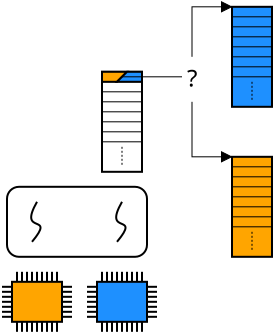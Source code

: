 <?xml version="1.0" encoding="UTF-8"?>
<dia:diagram xmlns:dia="http://www.lysator.liu.se/~alla/dia/">
  <dia:layer name="Background" visible="true">
    <dia:object type="Standard - Box" version="0" id="O0">
      <dia:attribute name="obj_pos">
        <dia:point val="7.5,10.25"/>
      </dia:attribute>
      <dia:attribute name="obj_bb">
        <dia:rectangle val="7.45,10.2;9.55,15.3"/>
      </dia:attribute>
      <dia:attribute name="elem_corner">
        <dia:point val="7.5,10.25"/>
      </dia:attribute>
      <dia:attribute name="elem_width">
        <dia:real val="2"/>
      </dia:attribute>
      <dia:attribute name="elem_height">
        <dia:real val="5"/>
      </dia:attribute>
      <dia:attribute name="show_background">
        <dia:boolean val="true"/>
      </dia:attribute>
    </dia:object>
    <dia:object type="Standard - Line" version="0" id="O1">
      <dia:attribute name="obj_pos">
        <dia:point val="7.5,10.75"/>
      </dia:attribute>
      <dia:attribute name="obj_bb">
        <dia:rectangle val="7.475,10.725;9.525,10.775"/>
      </dia:attribute>
      <dia:attribute name="conn_endpoints">
        <dia:point val="7.5,10.75"/>
        <dia:point val="9.5,10.75"/>
      </dia:attribute>
      <dia:attribute name="numcp">
        <dia:int val="1"/>
      </dia:attribute>
      <dia:attribute name="line_width">
        <dia:real val="0.05"/>
      </dia:attribute>
    </dia:object>
    <dia:object type="Standard - Line" version="0" id="O2">
      <dia:attribute name="obj_pos">
        <dia:point val="7.5,11.25"/>
      </dia:attribute>
      <dia:attribute name="obj_bb">
        <dia:rectangle val="7.475,11.225;9.525,11.275"/>
      </dia:attribute>
      <dia:attribute name="conn_endpoints">
        <dia:point val="7.5,11.25"/>
        <dia:point val="9.5,11.25"/>
      </dia:attribute>
      <dia:attribute name="numcp">
        <dia:int val="1"/>
      </dia:attribute>
      <dia:attribute name="line_width">
        <dia:real val="0.05"/>
      </dia:attribute>
    </dia:object>
    <dia:object type="Standard - Line" version="0" id="O3">
      <dia:attribute name="obj_pos">
        <dia:point val="7.5,11.75"/>
      </dia:attribute>
      <dia:attribute name="obj_bb">
        <dia:rectangle val="7.475,11.725;9.525,11.775"/>
      </dia:attribute>
      <dia:attribute name="conn_endpoints">
        <dia:point val="7.5,11.75"/>
        <dia:point val="9.5,11.75"/>
      </dia:attribute>
      <dia:attribute name="numcp">
        <dia:int val="1"/>
      </dia:attribute>
      <dia:attribute name="line_width">
        <dia:real val="0.05"/>
      </dia:attribute>
    </dia:object>
    <dia:object type="Standard - Line" version="0" id="O4">
      <dia:attribute name="obj_pos">
        <dia:point val="7.5,12.25"/>
      </dia:attribute>
      <dia:attribute name="obj_bb">
        <dia:rectangle val="7.475,12.225;9.525,12.275"/>
      </dia:attribute>
      <dia:attribute name="conn_endpoints">
        <dia:point val="7.5,12.25"/>
        <dia:point val="9.5,12.25"/>
      </dia:attribute>
      <dia:attribute name="numcp">
        <dia:int val="1"/>
      </dia:attribute>
      <dia:attribute name="line_width">
        <dia:real val="0.05"/>
      </dia:attribute>
    </dia:object>
    <dia:object type="Standard - Line" version="0" id="O5">
      <dia:attribute name="obj_pos">
        <dia:point val="7.5,12.75"/>
      </dia:attribute>
      <dia:attribute name="obj_bb">
        <dia:rectangle val="7.475,12.725;9.525,12.775"/>
      </dia:attribute>
      <dia:attribute name="conn_endpoints">
        <dia:point val="7.5,12.75"/>
        <dia:point val="9.5,12.75"/>
      </dia:attribute>
      <dia:attribute name="numcp">
        <dia:int val="1"/>
      </dia:attribute>
      <dia:attribute name="line_width">
        <dia:real val="0.05"/>
      </dia:attribute>
      <dia:connections>
        <dia:connection handle="0" to="O0" connection="3"/>
        <dia:connection handle="1" to="O0" connection="4"/>
      </dia:connections>
    </dia:object>
    <dia:object type="Standard - Line" version="0" id="O6">
      <dia:attribute name="obj_pos">
        <dia:point val="7.5,13.25"/>
      </dia:attribute>
      <dia:attribute name="obj_bb">
        <dia:rectangle val="7.475,13.225;9.525,13.275"/>
      </dia:attribute>
      <dia:attribute name="conn_endpoints">
        <dia:point val="7.5,13.25"/>
        <dia:point val="9.5,13.25"/>
      </dia:attribute>
      <dia:attribute name="numcp">
        <dia:int val="1"/>
      </dia:attribute>
      <dia:attribute name="line_width">
        <dia:real val="0.05"/>
      </dia:attribute>
    </dia:object>
    <dia:object type="Standard - Line" version="0" id="O7">
      <dia:attribute name="obj_pos">
        <dia:point val="7.5,13.75"/>
      </dia:attribute>
      <dia:attribute name="obj_bb">
        <dia:rectangle val="7.475,13.725;9.525,13.775"/>
      </dia:attribute>
      <dia:attribute name="conn_endpoints">
        <dia:point val="7.5,13.75"/>
        <dia:point val="9.5,13.75"/>
      </dia:attribute>
      <dia:attribute name="numcp">
        <dia:int val="1"/>
      </dia:attribute>
      <dia:attribute name="line_width">
        <dia:real val="0.05"/>
      </dia:attribute>
    </dia:object>
    <dia:object type="Standard - Line" version="0" id="O8">
      <dia:attribute name="obj_pos">
        <dia:point val="8.5,14"/>
      </dia:attribute>
      <dia:attribute name="obj_bb">
        <dia:rectangle val="8.475,13.975;8.525,15.025"/>
      </dia:attribute>
      <dia:attribute name="conn_endpoints">
        <dia:point val="8.5,14"/>
        <dia:point val="8.5,15"/>
      </dia:attribute>
      <dia:attribute name="numcp">
        <dia:int val="1"/>
      </dia:attribute>
      <dia:attribute name="line_width">
        <dia:real val="0.05"/>
      </dia:attribute>
      <dia:attribute name="line_style">
        <dia:enum val="4"/>
      </dia:attribute>
    </dia:object>
    <dia:object type="Standard - Box" version="0" id="O9">
      <dia:attribute name="obj_pos">
        <dia:point val="14,14.5"/>
      </dia:attribute>
      <dia:attribute name="obj_bb">
        <dia:rectangle val="13.95,14.45;16.05,19.55"/>
      </dia:attribute>
      <dia:attribute name="elem_corner">
        <dia:point val="14,14.5"/>
      </dia:attribute>
      <dia:attribute name="elem_width">
        <dia:real val="2"/>
      </dia:attribute>
      <dia:attribute name="elem_height">
        <dia:real val="5"/>
      </dia:attribute>
      <dia:attribute name="inner_color">
        <dia:color val="#ffa500"/>
      </dia:attribute>
      <dia:attribute name="show_background">
        <dia:boolean val="true"/>
      </dia:attribute>
    </dia:object>
    <dia:object type="Standard - Line" version="0" id="O10">
      <dia:attribute name="obj_pos">
        <dia:point val="14,15"/>
      </dia:attribute>
      <dia:attribute name="obj_bb">
        <dia:rectangle val="13.975,14.975;16.025,15.025"/>
      </dia:attribute>
      <dia:attribute name="conn_endpoints">
        <dia:point val="14,15"/>
        <dia:point val="16,15"/>
      </dia:attribute>
      <dia:attribute name="numcp">
        <dia:int val="1"/>
      </dia:attribute>
      <dia:attribute name="line_width">
        <dia:real val="0.05"/>
      </dia:attribute>
    </dia:object>
    <dia:object type="Standard - Line" version="0" id="O11">
      <dia:attribute name="obj_pos">
        <dia:point val="14,15.5"/>
      </dia:attribute>
      <dia:attribute name="obj_bb">
        <dia:rectangle val="13.975,15.475;16.025,15.525"/>
      </dia:attribute>
      <dia:attribute name="conn_endpoints">
        <dia:point val="14,15.5"/>
        <dia:point val="16,15.5"/>
      </dia:attribute>
      <dia:attribute name="numcp">
        <dia:int val="1"/>
      </dia:attribute>
      <dia:attribute name="line_width">
        <dia:real val="0.05"/>
      </dia:attribute>
    </dia:object>
    <dia:object type="Standard - Line" version="0" id="O12">
      <dia:attribute name="obj_pos">
        <dia:point val="14,16"/>
      </dia:attribute>
      <dia:attribute name="obj_bb">
        <dia:rectangle val="13.975,15.975;16.025,16.025"/>
      </dia:attribute>
      <dia:attribute name="conn_endpoints">
        <dia:point val="14,16"/>
        <dia:point val="16,16"/>
      </dia:attribute>
      <dia:attribute name="numcp">
        <dia:int val="1"/>
      </dia:attribute>
      <dia:attribute name="line_width">
        <dia:real val="0.05"/>
      </dia:attribute>
    </dia:object>
    <dia:object type="Standard - Line" version="0" id="O13">
      <dia:attribute name="obj_pos">
        <dia:point val="14,16.5"/>
      </dia:attribute>
      <dia:attribute name="obj_bb">
        <dia:rectangle val="13.975,16.475;16.025,16.525"/>
      </dia:attribute>
      <dia:attribute name="conn_endpoints">
        <dia:point val="14,16.5"/>
        <dia:point val="16,16.5"/>
      </dia:attribute>
      <dia:attribute name="numcp">
        <dia:int val="1"/>
      </dia:attribute>
      <dia:attribute name="line_width">
        <dia:real val="0.05"/>
      </dia:attribute>
    </dia:object>
    <dia:object type="Standard - Line" version="0" id="O14">
      <dia:attribute name="obj_pos">
        <dia:point val="14,17"/>
      </dia:attribute>
      <dia:attribute name="obj_bb">
        <dia:rectangle val="13.975,16.975;16.025,17.025"/>
      </dia:attribute>
      <dia:attribute name="conn_endpoints">
        <dia:point val="14,17"/>
        <dia:point val="16,17"/>
      </dia:attribute>
      <dia:attribute name="numcp">
        <dia:int val="1"/>
      </dia:attribute>
      <dia:attribute name="line_width">
        <dia:real val="0.05"/>
      </dia:attribute>
      <dia:connections>
        <dia:connection handle="0" to="O9" connection="3"/>
        <dia:connection handle="1" to="O9" connection="4"/>
      </dia:connections>
    </dia:object>
    <dia:object type="Standard - Line" version="0" id="O15">
      <dia:attribute name="obj_pos">
        <dia:point val="14,17.5"/>
      </dia:attribute>
      <dia:attribute name="obj_bb">
        <dia:rectangle val="13.975,17.475;16.025,17.525"/>
      </dia:attribute>
      <dia:attribute name="conn_endpoints">
        <dia:point val="14,17.5"/>
        <dia:point val="16,17.5"/>
      </dia:attribute>
      <dia:attribute name="numcp">
        <dia:int val="1"/>
      </dia:attribute>
      <dia:attribute name="line_width">
        <dia:real val="0.05"/>
      </dia:attribute>
    </dia:object>
    <dia:object type="Standard - Line" version="0" id="O16">
      <dia:attribute name="obj_pos">
        <dia:point val="14,18"/>
      </dia:attribute>
      <dia:attribute name="obj_bb">
        <dia:rectangle val="13.975,17.975;16.025,18.025"/>
      </dia:attribute>
      <dia:attribute name="conn_endpoints">
        <dia:point val="14,18"/>
        <dia:point val="16,18"/>
      </dia:attribute>
      <dia:attribute name="numcp">
        <dia:int val="1"/>
      </dia:attribute>
      <dia:attribute name="line_width">
        <dia:real val="0.05"/>
      </dia:attribute>
    </dia:object>
    <dia:object type="Standard - Line" version="0" id="O17">
      <dia:attribute name="obj_pos">
        <dia:point val="15,18.25"/>
      </dia:attribute>
      <dia:attribute name="obj_bb">
        <dia:rectangle val="14.975,18.225;15.025,19.275"/>
      </dia:attribute>
      <dia:attribute name="conn_endpoints">
        <dia:point val="15,18.25"/>
        <dia:point val="15,19.25"/>
      </dia:attribute>
      <dia:attribute name="numcp">
        <dia:int val="1"/>
      </dia:attribute>
      <dia:attribute name="line_width">
        <dia:real val="0.05"/>
      </dia:attribute>
      <dia:attribute name="line_style">
        <dia:enum val="4"/>
      </dia:attribute>
    </dia:object>
    <dia:object type="Standard - Box" version="0" id="O18">
      <dia:attribute name="obj_pos">
        <dia:point val="14,7"/>
      </dia:attribute>
      <dia:attribute name="obj_bb">
        <dia:rectangle val="13.95,6.95;16.05,12.05"/>
      </dia:attribute>
      <dia:attribute name="elem_corner">
        <dia:point val="14,7"/>
      </dia:attribute>
      <dia:attribute name="elem_width">
        <dia:real val="2"/>
      </dia:attribute>
      <dia:attribute name="elem_height">
        <dia:real val="5"/>
      </dia:attribute>
      <dia:attribute name="inner_color">
        <dia:color val="#1e90ff"/>
      </dia:attribute>
      <dia:attribute name="show_background">
        <dia:boolean val="true"/>
      </dia:attribute>
    </dia:object>
    <dia:object type="Standard - Line" version="0" id="O19">
      <dia:attribute name="obj_pos">
        <dia:point val="14,7.5"/>
      </dia:attribute>
      <dia:attribute name="obj_bb">
        <dia:rectangle val="13.975,7.475;16.025,7.525"/>
      </dia:attribute>
      <dia:attribute name="conn_endpoints">
        <dia:point val="14,7.5"/>
        <dia:point val="16,7.5"/>
      </dia:attribute>
      <dia:attribute name="numcp">
        <dia:int val="1"/>
      </dia:attribute>
      <dia:attribute name="line_width">
        <dia:real val="0.05"/>
      </dia:attribute>
    </dia:object>
    <dia:object type="Standard - Line" version="0" id="O20">
      <dia:attribute name="obj_pos">
        <dia:point val="14,8"/>
      </dia:attribute>
      <dia:attribute name="obj_bb">
        <dia:rectangle val="13.975,7.975;16.025,8.025"/>
      </dia:attribute>
      <dia:attribute name="conn_endpoints">
        <dia:point val="14,8"/>
        <dia:point val="16,8"/>
      </dia:attribute>
      <dia:attribute name="numcp">
        <dia:int val="1"/>
      </dia:attribute>
      <dia:attribute name="line_width">
        <dia:real val="0.05"/>
      </dia:attribute>
    </dia:object>
    <dia:object type="Standard - Line" version="0" id="O21">
      <dia:attribute name="obj_pos">
        <dia:point val="14,8.5"/>
      </dia:attribute>
      <dia:attribute name="obj_bb">
        <dia:rectangle val="13.975,8.475;16.025,8.525"/>
      </dia:attribute>
      <dia:attribute name="conn_endpoints">
        <dia:point val="14,8.5"/>
        <dia:point val="16,8.5"/>
      </dia:attribute>
      <dia:attribute name="numcp">
        <dia:int val="1"/>
      </dia:attribute>
      <dia:attribute name="line_width">
        <dia:real val="0.05"/>
      </dia:attribute>
    </dia:object>
    <dia:object type="Standard - Line" version="0" id="O22">
      <dia:attribute name="obj_pos">
        <dia:point val="14,9"/>
      </dia:attribute>
      <dia:attribute name="obj_bb">
        <dia:rectangle val="13.975,8.975;16.025,9.025"/>
      </dia:attribute>
      <dia:attribute name="conn_endpoints">
        <dia:point val="14,9"/>
        <dia:point val="16,9"/>
      </dia:attribute>
      <dia:attribute name="numcp">
        <dia:int val="1"/>
      </dia:attribute>
      <dia:attribute name="line_width">
        <dia:real val="0.05"/>
      </dia:attribute>
    </dia:object>
    <dia:object type="Standard - Line" version="0" id="O23">
      <dia:attribute name="obj_pos">
        <dia:point val="14,9.5"/>
      </dia:attribute>
      <dia:attribute name="obj_bb">
        <dia:rectangle val="13.975,9.475;16.025,9.525"/>
      </dia:attribute>
      <dia:attribute name="conn_endpoints">
        <dia:point val="14,9.5"/>
        <dia:point val="16,9.5"/>
      </dia:attribute>
      <dia:attribute name="numcp">
        <dia:int val="1"/>
      </dia:attribute>
      <dia:attribute name="line_width">
        <dia:real val="0.05"/>
      </dia:attribute>
      <dia:connections>
        <dia:connection handle="0" to="O18" connection="3"/>
        <dia:connection handle="1" to="O18" connection="4"/>
      </dia:connections>
    </dia:object>
    <dia:object type="Standard - Line" version="0" id="O24">
      <dia:attribute name="obj_pos">
        <dia:point val="14,10"/>
      </dia:attribute>
      <dia:attribute name="obj_bb">
        <dia:rectangle val="13.975,9.975;16.025,10.025"/>
      </dia:attribute>
      <dia:attribute name="conn_endpoints">
        <dia:point val="14,10"/>
        <dia:point val="16,10"/>
      </dia:attribute>
      <dia:attribute name="numcp">
        <dia:int val="1"/>
      </dia:attribute>
      <dia:attribute name="line_width">
        <dia:real val="0.05"/>
      </dia:attribute>
    </dia:object>
    <dia:object type="Standard - Line" version="0" id="O25">
      <dia:attribute name="obj_pos">
        <dia:point val="14,10.5"/>
      </dia:attribute>
      <dia:attribute name="obj_bb">
        <dia:rectangle val="13.975,10.475;16.025,10.525"/>
      </dia:attribute>
      <dia:attribute name="conn_endpoints">
        <dia:point val="14,10.5"/>
        <dia:point val="16,10.5"/>
      </dia:attribute>
      <dia:attribute name="numcp">
        <dia:int val="1"/>
      </dia:attribute>
      <dia:attribute name="line_width">
        <dia:real val="0.05"/>
      </dia:attribute>
    </dia:object>
    <dia:object type="Standard - Line" version="0" id="O26">
      <dia:attribute name="obj_pos">
        <dia:point val="15,10.75"/>
      </dia:attribute>
      <dia:attribute name="obj_bb">
        <dia:rectangle val="14.975,10.725;15.025,11.775"/>
      </dia:attribute>
      <dia:attribute name="conn_endpoints">
        <dia:point val="15,10.75"/>
        <dia:point val="15,11.75"/>
      </dia:attribute>
      <dia:attribute name="numcp">
        <dia:int val="1"/>
      </dia:attribute>
      <dia:attribute name="line_width">
        <dia:real val="0.05"/>
      </dia:attribute>
      <dia:attribute name="line_style">
        <dia:enum val="4"/>
      </dia:attribute>
    </dia:object>
    <dia:object type="Standard - Box" version="0" id="O27">
      <dia:attribute name="obj_pos">
        <dia:point val="7.25,20.75"/>
      </dia:attribute>
      <dia:attribute name="obj_bb">
        <dia:rectangle val="7.2,20.7;9.8,22.8"/>
      </dia:attribute>
      <dia:attribute name="elem_corner">
        <dia:point val="7.25,20.75"/>
      </dia:attribute>
      <dia:attribute name="elem_width">
        <dia:real val="2.5"/>
      </dia:attribute>
      <dia:attribute name="elem_height">
        <dia:real val="2"/>
      </dia:attribute>
      <dia:attribute name="inner_color">
        <dia:color val="#1e90ff"/>
      </dia:attribute>
      <dia:attribute name="show_background">
        <dia:boolean val="true"/>
      </dia:attribute>
    </dia:object>
    <dia:object type="Standard - Line" version="0" id="O28">
      <dia:attribute name="obj_pos">
        <dia:point val="7.5,20.75"/>
      </dia:attribute>
      <dia:attribute name="obj_bb">
        <dia:rectangle val="7.45,20.2;7.55,20.8"/>
      </dia:attribute>
      <dia:attribute name="conn_endpoints">
        <dia:point val="7.5,20.75"/>
        <dia:point val="7.5,20.25"/>
      </dia:attribute>
      <dia:attribute name="numcp">
        <dia:int val="1"/>
      </dia:attribute>
    </dia:object>
    <dia:object type="Standard - Line" version="0" id="O29">
      <dia:attribute name="obj_pos">
        <dia:point val="7.75,20.75"/>
      </dia:attribute>
      <dia:attribute name="obj_bb">
        <dia:rectangle val="7.7,20.2;7.8,20.8"/>
      </dia:attribute>
      <dia:attribute name="conn_endpoints">
        <dia:point val="7.75,20.75"/>
        <dia:point val="7.75,20.25"/>
      </dia:attribute>
      <dia:attribute name="numcp">
        <dia:int val="1"/>
      </dia:attribute>
    </dia:object>
    <dia:object type="Standard - Line" version="0" id="O30">
      <dia:attribute name="obj_pos">
        <dia:point val="8,20.75"/>
      </dia:attribute>
      <dia:attribute name="obj_bb">
        <dia:rectangle val="7.95,20.2;8.05,20.8"/>
      </dia:attribute>
      <dia:attribute name="conn_endpoints">
        <dia:point val="8,20.75"/>
        <dia:point val="8,20.25"/>
      </dia:attribute>
      <dia:attribute name="numcp">
        <dia:int val="1"/>
      </dia:attribute>
    </dia:object>
    <dia:object type="Standard - Line" version="0" id="O31">
      <dia:attribute name="obj_pos">
        <dia:point val="8.25,20.75"/>
      </dia:attribute>
      <dia:attribute name="obj_bb">
        <dia:rectangle val="8.2,20.2;8.3,20.8"/>
      </dia:attribute>
      <dia:attribute name="conn_endpoints">
        <dia:point val="8.25,20.75"/>
        <dia:point val="8.25,20.25"/>
      </dia:attribute>
      <dia:attribute name="numcp">
        <dia:int val="1"/>
      </dia:attribute>
    </dia:object>
    <dia:object type="Standard - Line" version="0" id="O32">
      <dia:attribute name="obj_pos">
        <dia:point val="8.5,20.75"/>
      </dia:attribute>
      <dia:attribute name="obj_bb">
        <dia:rectangle val="8.45,20.2;8.55,20.8"/>
      </dia:attribute>
      <dia:attribute name="conn_endpoints">
        <dia:point val="8.5,20.75"/>
        <dia:point val="8.5,20.25"/>
      </dia:attribute>
      <dia:attribute name="numcp">
        <dia:int val="1"/>
      </dia:attribute>
      <dia:connections>
        <dia:connection handle="0" to="O27" connection="1"/>
      </dia:connections>
    </dia:object>
    <dia:object type="Standard - Line" version="0" id="O33">
      <dia:attribute name="obj_pos">
        <dia:point val="8.75,20.75"/>
      </dia:attribute>
      <dia:attribute name="obj_bb">
        <dia:rectangle val="8.7,20.2;8.8,20.8"/>
      </dia:attribute>
      <dia:attribute name="conn_endpoints">
        <dia:point val="8.75,20.75"/>
        <dia:point val="8.75,20.25"/>
      </dia:attribute>
      <dia:attribute name="numcp">
        <dia:int val="1"/>
      </dia:attribute>
    </dia:object>
    <dia:object type="Standard - Line" version="0" id="O34">
      <dia:attribute name="obj_pos">
        <dia:point val="9,20.75"/>
      </dia:attribute>
      <dia:attribute name="obj_bb">
        <dia:rectangle val="8.95,20.2;9.05,20.8"/>
      </dia:attribute>
      <dia:attribute name="conn_endpoints">
        <dia:point val="9,20.75"/>
        <dia:point val="9,20.25"/>
      </dia:attribute>
      <dia:attribute name="numcp">
        <dia:int val="1"/>
      </dia:attribute>
    </dia:object>
    <dia:object type="Standard - Line" version="0" id="O35">
      <dia:attribute name="obj_pos">
        <dia:point val="9.25,20.75"/>
      </dia:attribute>
      <dia:attribute name="obj_bb">
        <dia:rectangle val="9.2,20.2;9.3,20.8"/>
      </dia:attribute>
      <dia:attribute name="conn_endpoints">
        <dia:point val="9.25,20.75"/>
        <dia:point val="9.25,20.25"/>
      </dia:attribute>
      <dia:attribute name="numcp">
        <dia:int val="1"/>
      </dia:attribute>
    </dia:object>
    <dia:object type="Standard - Line" version="0" id="O36">
      <dia:attribute name="obj_pos">
        <dia:point val="9.5,20.75"/>
      </dia:attribute>
      <dia:attribute name="obj_bb">
        <dia:rectangle val="9.45,20.2;9.55,20.8"/>
      </dia:attribute>
      <dia:attribute name="conn_endpoints">
        <dia:point val="9.5,20.75"/>
        <dia:point val="9.5,20.25"/>
      </dia:attribute>
      <dia:attribute name="numcp">
        <dia:int val="1"/>
      </dia:attribute>
    </dia:object>
    <dia:object type="Standard - Line" version="0" id="O37">
      <dia:attribute name="obj_pos">
        <dia:point val="7.25,21"/>
      </dia:attribute>
      <dia:attribute name="obj_bb">
        <dia:rectangle val="6.7,20.95;7.3,21.05"/>
      </dia:attribute>
      <dia:attribute name="conn_endpoints">
        <dia:point val="7.25,21"/>
        <dia:point val="6.75,21"/>
      </dia:attribute>
      <dia:attribute name="numcp">
        <dia:int val="1"/>
      </dia:attribute>
    </dia:object>
    <dia:object type="Standard - Line" version="0" id="O38">
      <dia:attribute name="obj_pos">
        <dia:point val="7.25,21.25"/>
      </dia:attribute>
      <dia:attribute name="obj_bb">
        <dia:rectangle val="6.7,21.2;7.3,21.3"/>
      </dia:attribute>
      <dia:attribute name="conn_endpoints">
        <dia:point val="7.25,21.25"/>
        <dia:point val="6.75,21.25"/>
      </dia:attribute>
      <dia:attribute name="numcp">
        <dia:int val="1"/>
      </dia:attribute>
    </dia:object>
    <dia:object type="Standard - Line" version="0" id="O39">
      <dia:attribute name="obj_pos">
        <dia:point val="7.25,21.5"/>
      </dia:attribute>
      <dia:attribute name="obj_bb">
        <dia:rectangle val="6.7,21.45;7.3,21.55"/>
      </dia:attribute>
      <dia:attribute name="conn_endpoints">
        <dia:point val="7.25,21.5"/>
        <dia:point val="6.75,21.5"/>
      </dia:attribute>
      <dia:attribute name="numcp">
        <dia:int val="1"/>
      </dia:attribute>
    </dia:object>
    <dia:object type="Standard - Line" version="0" id="O40">
      <dia:attribute name="obj_pos">
        <dia:point val="7.25,21.75"/>
      </dia:attribute>
      <dia:attribute name="obj_bb">
        <dia:rectangle val="6.7,21.7;7.3,21.8"/>
      </dia:attribute>
      <dia:attribute name="conn_endpoints">
        <dia:point val="7.25,21.75"/>
        <dia:point val="6.75,21.75"/>
      </dia:attribute>
      <dia:attribute name="numcp">
        <dia:int val="1"/>
      </dia:attribute>
      <dia:connections>
        <dia:connection handle="0" to="O27" connection="3"/>
      </dia:connections>
    </dia:object>
    <dia:object type="Standard - Line" version="0" id="O41">
      <dia:attribute name="obj_pos">
        <dia:point val="7.25,22"/>
      </dia:attribute>
      <dia:attribute name="obj_bb">
        <dia:rectangle val="6.7,21.95;7.3,22.05"/>
      </dia:attribute>
      <dia:attribute name="conn_endpoints">
        <dia:point val="7.25,22"/>
        <dia:point val="6.75,22"/>
      </dia:attribute>
      <dia:attribute name="numcp">
        <dia:int val="1"/>
      </dia:attribute>
    </dia:object>
    <dia:object type="Standard - Line" version="0" id="O42">
      <dia:attribute name="obj_pos">
        <dia:point val="7.25,22.25"/>
      </dia:attribute>
      <dia:attribute name="obj_bb">
        <dia:rectangle val="6.7,22.2;7.3,22.3"/>
      </dia:attribute>
      <dia:attribute name="conn_endpoints">
        <dia:point val="7.25,22.25"/>
        <dia:point val="6.75,22.25"/>
      </dia:attribute>
      <dia:attribute name="numcp">
        <dia:int val="1"/>
      </dia:attribute>
    </dia:object>
    <dia:object type="Standard - Line" version="0" id="O43">
      <dia:attribute name="obj_pos">
        <dia:point val="7.25,22.5"/>
      </dia:attribute>
      <dia:attribute name="obj_bb">
        <dia:rectangle val="6.7,22.45;7.3,22.55"/>
      </dia:attribute>
      <dia:attribute name="conn_endpoints">
        <dia:point val="7.25,22.5"/>
        <dia:point val="6.75,22.5"/>
      </dia:attribute>
      <dia:attribute name="numcp">
        <dia:int val="1"/>
      </dia:attribute>
    </dia:object>
    <dia:object type="Standard - Line" version="0" id="O44">
      <dia:attribute name="obj_pos">
        <dia:point val="10.25,21"/>
      </dia:attribute>
      <dia:attribute name="obj_bb">
        <dia:rectangle val="9.7,20.95;10.3,21.05"/>
      </dia:attribute>
      <dia:attribute name="conn_endpoints">
        <dia:point val="10.25,21"/>
        <dia:point val="9.75,21"/>
      </dia:attribute>
      <dia:attribute name="numcp">
        <dia:int val="1"/>
      </dia:attribute>
    </dia:object>
    <dia:object type="Standard - Line" version="0" id="O45">
      <dia:attribute name="obj_pos">
        <dia:point val="10.25,21.25"/>
      </dia:attribute>
      <dia:attribute name="obj_bb">
        <dia:rectangle val="9.7,21.2;10.3,21.3"/>
      </dia:attribute>
      <dia:attribute name="conn_endpoints">
        <dia:point val="10.25,21.25"/>
        <dia:point val="9.75,21.25"/>
      </dia:attribute>
      <dia:attribute name="numcp">
        <dia:int val="1"/>
      </dia:attribute>
    </dia:object>
    <dia:object type="Standard - Line" version="0" id="O46">
      <dia:attribute name="obj_pos">
        <dia:point val="10.25,21.5"/>
      </dia:attribute>
      <dia:attribute name="obj_bb">
        <dia:rectangle val="9.7,21.45;10.3,21.55"/>
      </dia:attribute>
      <dia:attribute name="conn_endpoints">
        <dia:point val="10.25,21.5"/>
        <dia:point val="9.75,21.5"/>
      </dia:attribute>
      <dia:attribute name="numcp">
        <dia:int val="1"/>
      </dia:attribute>
    </dia:object>
    <dia:object type="Standard - Line" version="0" id="O47">
      <dia:attribute name="obj_pos">
        <dia:point val="10.25,21.75"/>
      </dia:attribute>
      <dia:attribute name="obj_bb">
        <dia:rectangle val="9.7,21.7;10.3,21.8"/>
      </dia:attribute>
      <dia:attribute name="conn_endpoints">
        <dia:point val="10.25,21.75"/>
        <dia:point val="9.75,21.75"/>
      </dia:attribute>
      <dia:attribute name="numcp">
        <dia:int val="1"/>
      </dia:attribute>
      <dia:connections>
        <dia:connection handle="1" to="O27" connection="4"/>
      </dia:connections>
    </dia:object>
    <dia:object type="Standard - Line" version="0" id="O48">
      <dia:attribute name="obj_pos">
        <dia:point val="10.25,22"/>
      </dia:attribute>
      <dia:attribute name="obj_bb">
        <dia:rectangle val="9.7,21.95;10.3,22.05"/>
      </dia:attribute>
      <dia:attribute name="conn_endpoints">
        <dia:point val="10.25,22"/>
        <dia:point val="9.75,22"/>
      </dia:attribute>
      <dia:attribute name="numcp">
        <dia:int val="1"/>
      </dia:attribute>
    </dia:object>
    <dia:object type="Standard - Line" version="0" id="O49">
      <dia:attribute name="obj_pos">
        <dia:point val="10.25,22.25"/>
      </dia:attribute>
      <dia:attribute name="obj_bb">
        <dia:rectangle val="9.7,22.2;10.3,22.3"/>
      </dia:attribute>
      <dia:attribute name="conn_endpoints">
        <dia:point val="10.25,22.25"/>
        <dia:point val="9.75,22.25"/>
      </dia:attribute>
      <dia:attribute name="numcp">
        <dia:int val="1"/>
      </dia:attribute>
    </dia:object>
    <dia:object type="Standard - Line" version="0" id="O50">
      <dia:attribute name="obj_pos">
        <dia:point val="10.25,22.5"/>
      </dia:attribute>
      <dia:attribute name="obj_bb">
        <dia:rectangle val="9.7,22.45;10.3,22.55"/>
      </dia:attribute>
      <dia:attribute name="conn_endpoints">
        <dia:point val="10.25,22.5"/>
        <dia:point val="9.75,22.5"/>
      </dia:attribute>
      <dia:attribute name="numcp">
        <dia:int val="1"/>
      </dia:attribute>
    </dia:object>
    <dia:object type="Standard - Line" version="0" id="O51">
      <dia:attribute name="obj_pos">
        <dia:point val="7.5,23.25"/>
      </dia:attribute>
      <dia:attribute name="obj_bb">
        <dia:rectangle val="7.45,22.7;7.55,23.3"/>
      </dia:attribute>
      <dia:attribute name="conn_endpoints">
        <dia:point val="7.5,23.25"/>
        <dia:point val="7.5,22.75"/>
      </dia:attribute>
      <dia:attribute name="numcp">
        <dia:int val="1"/>
      </dia:attribute>
    </dia:object>
    <dia:object type="Standard - Line" version="0" id="O52">
      <dia:attribute name="obj_pos">
        <dia:point val="7.75,23.25"/>
      </dia:attribute>
      <dia:attribute name="obj_bb">
        <dia:rectangle val="7.7,22.7;7.8,23.3"/>
      </dia:attribute>
      <dia:attribute name="conn_endpoints">
        <dia:point val="7.75,23.25"/>
        <dia:point val="7.75,22.75"/>
      </dia:attribute>
      <dia:attribute name="numcp">
        <dia:int val="1"/>
      </dia:attribute>
    </dia:object>
    <dia:object type="Standard - Line" version="0" id="O53">
      <dia:attribute name="obj_pos">
        <dia:point val="8,23.25"/>
      </dia:attribute>
      <dia:attribute name="obj_bb">
        <dia:rectangle val="7.95,22.7;8.05,23.3"/>
      </dia:attribute>
      <dia:attribute name="conn_endpoints">
        <dia:point val="8,23.25"/>
        <dia:point val="8,22.75"/>
      </dia:attribute>
      <dia:attribute name="numcp">
        <dia:int val="1"/>
      </dia:attribute>
    </dia:object>
    <dia:object type="Standard - Line" version="0" id="O54">
      <dia:attribute name="obj_pos">
        <dia:point val="8.25,23.25"/>
      </dia:attribute>
      <dia:attribute name="obj_bb">
        <dia:rectangle val="8.2,22.7;8.3,23.3"/>
      </dia:attribute>
      <dia:attribute name="conn_endpoints">
        <dia:point val="8.25,23.25"/>
        <dia:point val="8.25,22.75"/>
      </dia:attribute>
      <dia:attribute name="numcp">
        <dia:int val="1"/>
      </dia:attribute>
    </dia:object>
    <dia:object type="Standard - Line" version="0" id="O55">
      <dia:attribute name="obj_pos">
        <dia:point val="8.5,23.25"/>
      </dia:attribute>
      <dia:attribute name="obj_bb">
        <dia:rectangle val="8.45,22.7;8.55,23.3"/>
      </dia:attribute>
      <dia:attribute name="conn_endpoints">
        <dia:point val="8.5,23.25"/>
        <dia:point val="8.5,22.75"/>
      </dia:attribute>
      <dia:attribute name="numcp">
        <dia:int val="1"/>
      </dia:attribute>
      <dia:connections>
        <dia:connection handle="1" to="O27" connection="6"/>
      </dia:connections>
    </dia:object>
    <dia:object type="Standard - Line" version="0" id="O56">
      <dia:attribute name="obj_pos">
        <dia:point val="8.75,23.25"/>
      </dia:attribute>
      <dia:attribute name="obj_bb">
        <dia:rectangle val="8.7,22.7;8.8,23.3"/>
      </dia:attribute>
      <dia:attribute name="conn_endpoints">
        <dia:point val="8.75,23.25"/>
        <dia:point val="8.75,22.75"/>
      </dia:attribute>
      <dia:attribute name="numcp">
        <dia:int val="1"/>
      </dia:attribute>
    </dia:object>
    <dia:object type="Standard - Line" version="0" id="O57">
      <dia:attribute name="obj_pos">
        <dia:point val="9,23.25"/>
      </dia:attribute>
      <dia:attribute name="obj_bb">
        <dia:rectangle val="8.95,22.7;9.05,23.3"/>
      </dia:attribute>
      <dia:attribute name="conn_endpoints">
        <dia:point val="9,23.25"/>
        <dia:point val="9,22.75"/>
      </dia:attribute>
      <dia:attribute name="numcp">
        <dia:int val="1"/>
      </dia:attribute>
    </dia:object>
    <dia:object type="Standard - Line" version="0" id="O58">
      <dia:attribute name="obj_pos">
        <dia:point val="9.25,23.25"/>
      </dia:attribute>
      <dia:attribute name="obj_bb">
        <dia:rectangle val="9.2,22.7;9.3,23.3"/>
      </dia:attribute>
      <dia:attribute name="conn_endpoints">
        <dia:point val="9.25,23.25"/>
        <dia:point val="9.25,22.75"/>
      </dia:attribute>
      <dia:attribute name="numcp">
        <dia:int val="1"/>
      </dia:attribute>
    </dia:object>
    <dia:object type="Standard - Line" version="0" id="O59">
      <dia:attribute name="obj_pos">
        <dia:point val="9.5,23.25"/>
      </dia:attribute>
      <dia:attribute name="obj_bb">
        <dia:rectangle val="9.45,22.7;9.55,23.3"/>
      </dia:attribute>
      <dia:attribute name="conn_endpoints">
        <dia:point val="9.5,23.25"/>
        <dia:point val="9.5,22.75"/>
      </dia:attribute>
      <dia:attribute name="numcp">
        <dia:int val="1"/>
      </dia:attribute>
    </dia:object>
    <dia:object type="Standard - Box" version="0" id="O60">
      <dia:attribute name="obj_pos">
        <dia:point val="3,20.75"/>
      </dia:attribute>
      <dia:attribute name="obj_bb">
        <dia:rectangle val="2.95,20.7;5.55,22.8"/>
      </dia:attribute>
      <dia:attribute name="elem_corner">
        <dia:point val="3,20.75"/>
      </dia:attribute>
      <dia:attribute name="elem_width">
        <dia:real val="2.5"/>
      </dia:attribute>
      <dia:attribute name="elem_height">
        <dia:real val="2"/>
      </dia:attribute>
      <dia:attribute name="inner_color">
        <dia:color val="#ffa500"/>
      </dia:attribute>
      <dia:attribute name="show_background">
        <dia:boolean val="true"/>
      </dia:attribute>
    </dia:object>
    <dia:object type="Standard - Line" version="0" id="O61">
      <dia:attribute name="obj_pos">
        <dia:point val="3.25,20.75"/>
      </dia:attribute>
      <dia:attribute name="obj_bb">
        <dia:rectangle val="3.2,20.2;3.3,20.8"/>
      </dia:attribute>
      <dia:attribute name="conn_endpoints">
        <dia:point val="3.25,20.75"/>
        <dia:point val="3.25,20.25"/>
      </dia:attribute>
      <dia:attribute name="numcp">
        <dia:int val="1"/>
      </dia:attribute>
    </dia:object>
    <dia:object type="Standard - Line" version="0" id="O62">
      <dia:attribute name="obj_pos">
        <dia:point val="3.5,20.75"/>
      </dia:attribute>
      <dia:attribute name="obj_bb">
        <dia:rectangle val="3.45,20.2;3.55,20.8"/>
      </dia:attribute>
      <dia:attribute name="conn_endpoints">
        <dia:point val="3.5,20.75"/>
        <dia:point val="3.5,20.25"/>
      </dia:attribute>
      <dia:attribute name="numcp">
        <dia:int val="1"/>
      </dia:attribute>
    </dia:object>
    <dia:object type="Standard - Line" version="0" id="O63">
      <dia:attribute name="obj_pos">
        <dia:point val="3.75,20.75"/>
      </dia:attribute>
      <dia:attribute name="obj_bb">
        <dia:rectangle val="3.7,20.2;3.8,20.8"/>
      </dia:attribute>
      <dia:attribute name="conn_endpoints">
        <dia:point val="3.75,20.75"/>
        <dia:point val="3.75,20.25"/>
      </dia:attribute>
      <dia:attribute name="numcp">
        <dia:int val="1"/>
      </dia:attribute>
    </dia:object>
    <dia:object type="Standard - Line" version="0" id="O64">
      <dia:attribute name="obj_pos">
        <dia:point val="4,20.75"/>
      </dia:attribute>
      <dia:attribute name="obj_bb">
        <dia:rectangle val="3.95,20.2;4.05,20.8"/>
      </dia:attribute>
      <dia:attribute name="conn_endpoints">
        <dia:point val="4,20.75"/>
        <dia:point val="4,20.25"/>
      </dia:attribute>
      <dia:attribute name="numcp">
        <dia:int val="1"/>
      </dia:attribute>
    </dia:object>
    <dia:object type="Standard - Line" version="0" id="O65">
      <dia:attribute name="obj_pos">
        <dia:point val="4.25,20.75"/>
      </dia:attribute>
      <dia:attribute name="obj_bb">
        <dia:rectangle val="4.2,20.2;4.3,20.8"/>
      </dia:attribute>
      <dia:attribute name="conn_endpoints">
        <dia:point val="4.25,20.75"/>
        <dia:point val="4.25,20.25"/>
      </dia:attribute>
      <dia:attribute name="numcp">
        <dia:int val="1"/>
      </dia:attribute>
      <dia:connections>
        <dia:connection handle="0" to="O60" connection="1"/>
      </dia:connections>
    </dia:object>
    <dia:object type="Standard - Line" version="0" id="O66">
      <dia:attribute name="obj_pos">
        <dia:point val="4.5,20.75"/>
      </dia:attribute>
      <dia:attribute name="obj_bb">
        <dia:rectangle val="4.45,20.2;4.55,20.8"/>
      </dia:attribute>
      <dia:attribute name="conn_endpoints">
        <dia:point val="4.5,20.75"/>
        <dia:point val="4.5,20.25"/>
      </dia:attribute>
      <dia:attribute name="numcp">
        <dia:int val="1"/>
      </dia:attribute>
    </dia:object>
    <dia:object type="Standard - Line" version="0" id="O67">
      <dia:attribute name="obj_pos">
        <dia:point val="4.75,20.75"/>
      </dia:attribute>
      <dia:attribute name="obj_bb">
        <dia:rectangle val="4.7,20.2;4.8,20.8"/>
      </dia:attribute>
      <dia:attribute name="conn_endpoints">
        <dia:point val="4.75,20.75"/>
        <dia:point val="4.75,20.25"/>
      </dia:attribute>
      <dia:attribute name="numcp">
        <dia:int val="1"/>
      </dia:attribute>
    </dia:object>
    <dia:object type="Standard - Line" version="0" id="O68">
      <dia:attribute name="obj_pos">
        <dia:point val="5,20.75"/>
      </dia:attribute>
      <dia:attribute name="obj_bb">
        <dia:rectangle val="4.95,20.2;5.05,20.8"/>
      </dia:attribute>
      <dia:attribute name="conn_endpoints">
        <dia:point val="5,20.75"/>
        <dia:point val="5,20.25"/>
      </dia:attribute>
      <dia:attribute name="numcp">
        <dia:int val="1"/>
      </dia:attribute>
    </dia:object>
    <dia:object type="Standard - Line" version="0" id="O69">
      <dia:attribute name="obj_pos">
        <dia:point val="5.25,20.75"/>
      </dia:attribute>
      <dia:attribute name="obj_bb">
        <dia:rectangle val="5.2,20.2;5.3,20.8"/>
      </dia:attribute>
      <dia:attribute name="conn_endpoints">
        <dia:point val="5.25,20.75"/>
        <dia:point val="5.25,20.25"/>
      </dia:attribute>
      <dia:attribute name="numcp">
        <dia:int val="1"/>
      </dia:attribute>
    </dia:object>
    <dia:object type="Standard - Line" version="0" id="O70">
      <dia:attribute name="obj_pos">
        <dia:point val="3,21"/>
      </dia:attribute>
      <dia:attribute name="obj_bb">
        <dia:rectangle val="2.45,20.95;3.05,21.05"/>
      </dia:attribute>
      <dia:attribute name="conn_endpoints">
        <dia:point val="3,21"/>
        <dia:point val="2.5,21"/>
      </dia:attribute>
      <dia:attribute name="numcp">
        <dia:int val="1"/>
      </dia:attribute>
    </dia:object>
    <dia:object type="Standard - Line" version="0" id="O71">
      <dia:attribute name="obj_pos">
        <dia:point val="3,21.25"/>
      </dia:attribute>
      <dia:attribute name="obj_bb">
        <dia:rectangle val="2.45,21.2;3.05,21.3"/>
      </dia:attribute>
      <dia:attribute name="conn_endpoints">
        <dia:point val="3,21.25"/>
        <dia:point val="2.5,21.25"/>
      </dia:attribute>
      <dia:attribute name="numcp">
        <dia:int val="1"/>
      </dia:attribute>
    </dia:object>
    <dia:object type="Standard - Line" version="0" id="O72">
      <dia:attribute name="obj_pos">
        <dia:point val="3,21.5"/>
      </dia:attribute>
      <dia:attribute name="obj_bb">
        <dia:rectangle val="2.45,21.45;3.05,21.55"/>
      </dia:attribute>
      <dia:attribute name="conn_endpoints">
        <dia:point val="3,21.5"/>
        <dia:point val="2.5,21.5"/>
      </dia:attribute>
      <dia:attribute name="numcp">
        <dia:int val="1"/>
      </dia:attribute>
    </dia:object>
    <dia:object type="Standard - Line" version="0" id="O73">
      <dia:attribute name="obj_pos">
        <dia:point val="3,21.75"/>
      </dia:attribute>
      <dia:attribute name="obj_bb">
        <dia:rectangle val="2.45,21.7;3.05,21.8"/>
      </dia:attribute>
      <dia:attribute name="conn_endpoints">
        <dia:point val="3,21.75"/>
        <dia:point val="2.5,21.75"/>
      </dia:attribute>
      <dia:attribute name="numcp">
        <dia:int val="1"/>
      </dia:attribute>
      <dia:connections>
        <dia:connection handle="0" to="O60" connection="3"/>
      </dia:connections>
    </dia:object>
    <dia:object type="Standard - Line" version="0" id="O74">
      <dia:attribute name="obj_pos">
        <dia:point val="3,22"/>
      </dia:attribute>
      <dia:attribute name="obj_bb">
        <dia:rectangle val="2.45,21.95;3.05,22.05"/>
      </dia:attribute>
      <dia:attribute name="conn_endpoints">
        <dia:point val="3,22"/>
        <dia:point val="2.5,22"/>
      </dia:attribute>
      <dia:attribute name="numcp">
        <dia:int val="1"/>
      </dia:attribute>
    </dia:object>
    <dia:object type="Standard - Line" version="0" id="O75">
      <dia:attribute name="obj_pos">
        <dia:point val="3,22.25"/>
      </dia:attribute>
      <dia:attribute name="obj_bb">
        <dia:rectangle val="2.45,22.2;3.05,22.3"/>
      </dia:attribute>
      <dia:attribute name="conn_endpoints">
        <dia:point val="3,22.25"/>
        <dia:point val="2.5,22.25"/>
      </dia:attribute>
      <dia:attribute name="numcp">
        <dia:int val="1"/>
      </dia:attribute>
    </dia:object>
    <dia:object type="Standard - Line" version="0" id="O76">
      <dia:attribute name="obj_pos">
        <dia:point val="3,22.5"/>
      </dia:attribute>
      <dia:attribute name="obj_bb">
        <dia:rectangle val="2.45,22.45;3.05,22.55"/>
      </dia:attribute>
      <dia:attribute name="conn_endpoints">
        <dia:point val="3,22.5"/>
        <dia:point val="2.5,22.5"/>
      </dia:attribute>
      <dia:attribute name="numcp">
        <dia:int val="1"/>
      </dia:attribute>
    </dia:object>
    <dia:object type="Standard - Line" version="0" id="O77">
      <dia:attribute name="obj_pos">
        <dia:point val="6,21"/>
      </dia:attribute>
      <dia:attribute name="obj_bb">
        <dia:rectangle val="5.45,20.95;6.05,21.05"/>
      </dia:attribute>
      <dia:attribute name="conn_endpoints">
        <dia:point val="6,21"/>
        <dia:point val="5.5,21"/>
      </dia:attribute>
      <dia:attribute name="numcp">
        <dia:int val="1"/>
      </dia:attribute>
    </dia:object>
    <dia:object type="Standard - Line" version="0" id="O78">
      <dia:attribute name="obj_pos">
        <dia:point val="6,21.25"/>
      </dia:attribute>
      <dia:attribute name="obj_bb">
        <dia:rectangle val="5.45,21.2;6.05,21.3"/>
      </dia:attribute>
      <dia:attribute name="conn_endpoints">
        <dia:point val="6,21.25"/>
        <dia:point val="5.5,21.25"/>
      </dia:attribute>
      <dia:attribute name="numcp">
        <dia:int val="1"/>
      </dia:attribute>
    </dia:object>
    <dia:object type="Standard - Line" version="0" id="O79">
      <dia:attribute name="obj_pos">
        <dia:point val="6,21.5"/>
      </dia:attribute>
      <dia:attribute name="obj_bb">
        <dia:rectangle val="5.45,21.45;6.05,21.55"/>
      </dia:attribute>
      <dia:attribute name="conn_endpoints">
        <dia:point val="6,21.5"/>
        <dia:point val="5.5,21.5"/>
      </dia:attribute>
      <dia:attribute name="numcp">
        <dia:int val="1"/>
      </dia:attribute>
    </dia:object>
    <dia:object type="Standard - Line" version="0" id="O80">
      <dia:attribute name="obj_pos">
        <dia:point val="6,21.75"/>
      </dia:attribute>
      <dia:attribute name="obj_bb">
        <dia:rectangle val="5.45,21.7;6.05,21.8"/>
      </dia:attribute>
      <dia:attribute name="conn_endpoints">
        <dia:point val="6,21.75"/>
        <dia:point val="5.5,21.75"/>
      </dia:attribute>
      <dia:attribute name="numcp">
        <dia:int val="1"/>
      </dia:attribute>
      <dia:connections>
        <dia:connection handle="1" to="O60" connection="4"/>
      </dia:connections>
    </dia:object>
    <dia:object type="Standard - Line" version="0" id="O81">
      <dia:attribute name="obj_pos">
        <dia:point val="6,22"/>
      </dia:attribute>
      <dia:attribute name="obj_bb">
        <dia:rectangle val="5.45,21.95;6.05,22.05"/>
      </dia:attribute>
      <dia:attribute name="conn_endpoints">
        <dia:point val="6,22"/>
        <dia:point val="5.5,22"/>
      </dia:attribute>
      <dia:attribute name="numcp">
        <dia:int val="1"/>
      </dia:attribute>
    </dia:object>
    <dia:object type="Standard - Line" version="0" id="O82">
      <dia:attribute name="obj_pos">
        <dia:point val="6,22.25"/>
      </dia:attribute>
      <dia:attribute name="obj_bb">
        <dia:rectangle val="5.45,22.2;6.05,22.3"/>
      </dia:attribute>
      <dia:attribute name="conn_endpoints">
        <dia:point val="6,22.25"/>
        <dia:point val="5.5,22.25"/>
      </dia:attribute>
      <dia:attribute name="numcp">
        <dia:int val="1"/>
      </dia:attribute>
    </dia:object>
    <dia:object type="Standard - Line" version="0" id="O83">
      <dia:attribute name="obj_pos">
        <dia:point val="6,22.5"/>
      </dia:attribute>
      <dia:attribute name="obj_bb">
        <dia:rectangle val="5.45,22.45;6.05,22.55"/>
      </dia:attribute>
      <dia:attribute name="conn_endpoints">
        <dia:point val="6,22.5"/>
        <dia:point val="5.5,22.5"/>
      </dia:attribute>
      <dia:attribute name="numcp">
        <dia:int val="1"/>
      </dia:attribute>
    </dia:object>
    <dia:object type="Standard - Line" version="0" id="O84">
      <dia:attribute name="obj_pos">
        <dia:point val="3.25,23.25"/>
      </dia:attribute>
      <dia:attribute name="obj_bb">
        <dia:rectangle val="3.2,22.7;3.3,23.3"/>
      </dia:attribute>
      <dia:attribute name="conn_endpoints">
        <dia:point val="3.25,23.25"/>
        <dia:point val="3.25,22.75"/>
      </dia:attribute>
      <dia:attribute name="numcp">
        <dia:int val="1"/>
      </dia:attribute>
    </dia:object>
    <dia:object type="Standard - Line" version="0" id="O85">
      <dia:attribute name="obj_pos">
        <dia:point val="3.5,23.25"/>
      </dia:attribute>
      <dia:attribute name="obj_bb">
        <dia:rectangle val="3.45,22.7;3.55,23.3"/>
      </dia:attribute>
      <dia:attribute name="conn_endpoints">
        <dia:point val="3.5,23.25"/>
        <dia:point val="3.5,22.75"/>
      </dia:attribute>
      <dia:attribute name="numcp">
        <dia:int val="1"/>
      </dia:attribute>
    </dia:object>
    <dia:object type="Standard - Line" version="0" id="O86">
      <dia:attribute name="obj_pos">
        <dia:point val="3.75,23.25"/>
      </dia:attribute>
      <dia:attribute name="obj_bb">
        <dia:rectangle val="3.7,22.7;3.8,23.3"/>
      </dia:attribute>
      <dia:attribute name="conn_endpoints">
        <dia:point val="3.75,23.25"/>
        <dia:point val="3.75,22.75"/>
      </dia:attribute>
      <dia:attribute name="numcp">
        <dia:int val="1"/>
      </dia:attribute>
    </dia:object>
    <dia:object type="Standard - Line" version="0" id="O87">
      <dia:attribute name="obj_pos">
        <dia:point val="4,23.25"/>
      </dia:attribute>
      <dia:attribute name="obj_bb">
        <dia:rectangle val="3.95,22.7;4.05,23.3"/>
      </dia:attribute>
      <dia:attribute name="conn_endpoints">
        <dia:point val="4,23.25"/>
        <dia:point val="4,22.75"/>
      </dia:attribute>
      <dia:attribute name="numcp">
        <dia:int val="1"/>
      </dia:attribute>
    </dia:object>
    <dia:object type="Standard - Line" version="0" id="O88">
      <dia:attribute name="obj_pos">
        <dia:point val="4.25,23.25"/>
      </dia:attribute>
      <dia:attribute name="obj_bb">
        <dia:rectangle val="4.2,22.7;4.3,23.3"/>
      </dia:attribute>
      <dia:attribute name="conn_endpoints">
        <dia:point val="4.25,23.25"/>
        <dia:point val="4.25,22.75"/>
      </dia:attribute>
      <dia:attribute name="numcp">
        <dia:int val="1"/>
      </dia:attribute>
      <dia:connections>
        <dia:connection handle="1" to="O60" connection="6"/>
      </dia:connections>
    </dia:object>
    <dia:object type="Standard - Line" version="0" id="O89">
      <dia:attribute name="obj_pos">
        <dia:point val="4.5,23.25"/>
      </dia:attribute>
      <dia:attribute name="obj_bb">
        <dia:rectangle val="4.45,22.7;4.55,23.3"/>
      </dia:attribute>
      <dia:attribute name="conn_endpoints">
        <dia:point val="4.5,23.25"/>
        <dia:point val="4.5,22.75"/>
      </dia:attribute>
      <dia:attribute name="numcp">
        <dia:int val="1"/>
      </dia:attribute>
    </dia:object>
    <dia:object type="Standard - Line" version="0" id="O90">
      <dia:attribute name="obj_pos">
        <dia:point val="4.75,23.25"/>
      </dia:attribute>
      <dia:attribute name="obj_bb">
        <dia:rectangle val="4.7,22.7;4.8,23.3"/>
      </dia:attribute>
      <dia:attribute name="conn_endpoints">
        <dia:point val="4.75,23.25"/>
        <dia:point val="4.75,22.75"/>
      </dia:attribute>
      <dia:attribute name="numcp">
        <dia:int val="1"/>
      </dia:attribute>
    </dia:object>
    <dia:object type="Standard - Line" version="0" id="O91">
      <dia:attribute name="obj_pos">
        <dia:point val="5,23.25"/>
      </dia:attribute>
      <dia:attribute name="obj_bb">
        <dia:rectangle val="4.95,22.7;5.05,23.3"/>
      </dia:attribute>
      <dia:attribute name="conn_endpoints">
        <dia:point val="5,23.25"/>
        <dia:point val="5,22.75"/>
      </dia:attribute>
      <dia:attribute name="numcp">
        <dia:int val="1"/>
      </dia:attribute>
    </dia:object>
    <dia:object type="Standard - Line" version="0" id="O92">
      <dia:attribute name="obj_pos">
        <dia:point val="5.25,23.25"/>
      </dia:attribute>
      <dia:attribute name="obj_bb">
        <dia:rectangle val="5.2,22.7;5.3,23.3"/>
      </dia:attribute>
      <dia:attribute name="conn_endpoints">
        <dia:point val="5.25,23.25"/>
        <dia:point val="5.25,22.75"/>
      </dia:attribute>
      <dia:attribute name="numcp">
        <dia:int val="1"/>
      </dia:attribute>
    </dia:object>
    <dia:object type="Standard - Box" version="0" id="O93">
      <dia:attribute name="obj_pos">
        <dia:point val="2.75,16"/>
      </dia:attribute>
      <dia:attribute name="obj_bb">
        <dia:rectangle val="2.7,15.95;9.8,19.55"/>
      </dia:attribute>
      <dia:attribute name="elem_corner">
        <dia:point val="2.75,16"/>
      </dia:attribute>
      <dia:attribute name="elem_width">
        <dia:real val="7"/>
      </dia:attribute>
      <dia:attribute name="elem_height">
        <dia:real val="3.5"/>
      </dia:attribute>
      <dia:attribute name="show_background">
        <dia:boolean val="true"/>
      </dia:attribute>
      <dia:attribute name="corner_radius">
        <dia:real val="0.6"/>
      </dia:attribute>
    </dia:object>
    <dia:object type="Standard - BezierLine" version="0" id="O94">
      <dia:attribute name="obj_pos">
        <dia:point val="8.25,18.75"/>
      </dia:attribute>
      <dia:attribute name="obj_bb">
        <dia:rectangle val="8.159,16.682;8.726,18.82"/>
      </dia:attribute>
      <dia:attribute name="bez_points">
        <dia:point val="8.25,18.75"/>
        <dia:point val="9.5,17.25"/>
        <dia:point val="7.5,18.5"/>
        <dia:point val="8.5,16.75"/>
      </dia:attribute>
      <dia:attribute name="corner_types">
        <dia:enum val="0"/>
        <dia:enum val="0"/>
      </dia:attribute>
    </dia:object>
    <dia:object type="Standard - BezierLine" version="0" id="O95">
      <dia:attribute name="obj_pos">
        <dia:point val="4,18.75"/>
      </dia:attribute>
      <dia:attribute name="obj_bb">
        <dia:rectangle val="3.909,16.682;4.476,18.82"/>
      </dia:attribute>
      <dia:attribute name="bez_points">
        <dia:point val="4,18.75"/>
        <dia:point val="5.25,17.25"/>
        <dia:point val="3.25,18.5"/>
        <dia:point val="4.25,16.75"/>
      </dia:attribute>
      <dia:attribute name="corner_types">
        <dia:enum val="0"/>
        <dia:enum val="0"/>
      </dia:attribute>
    </dia:object>
  </dia:layer>
  <dia:layer name="Where is the CPU-locals?" visible="true">
    <dia:object type="Standard - PolyLine" version="0" id="O96">
      <dia:attribute name="obj_pos">
        <dia:point val="12,9.5"/>
      </dia:attribute>
      <dia:attribute name="obj_bb">
        <dia:rectangle val="11.975,6.5;14.025,9.525"/>
      </dia:attribute>
      <dia:attribute name="poly_points">
        <dia:point val="12,9.5"/>
        <dia:point val="12,7"/>
        <dia:point val="14,7"/>
      </dia:attribute>
      <dia:attribute name="line_width">
        <dia:real val="0.05"/>
      </dia:attribute>
      <dia:attribute name="end_arrow">
        <dia:enum val="3"/>
      </dia:attribute>
      <dia:attribute name="end_arrow_length">
        <dia:real val="0.5"/>
      </dia:attribute>
      <dia:attribute name="end_arrow_width">
        <dia:real val="0.5"/>
      </dia:attribute>
    </dia:object>
    <dia:object type="Standard - Polygon" version="0" id="O97">
      <dia:attribute name="obj_pos">
        <dia:point val="7.5,10.25"/>
      </dia:attribute>
      <dia:attribute name="obj_bb">
        <dia:rectangle val="7.45,10.2;8.871,10.8"/>
      </dia:attribute>
      <dia:attribute name="poly_points">
        <dia:point val="7.5,10.25"/>
        <dia:point val="8.75,10.25"/>
        <dia:point val="8.25,10.75"/>
        <dia:point val="7.5,10.75"/>
      </dia:attribute>
      <dia:attribute name="inner_color">
        <dia:color val="#ffa500"/>
      </dia:attribute>
      <dia:attribute name="show_background">
        <dia:boolean val="true"/>
      </dia:attribute>
    </dia:object>
    <dia:object type="Standard - Polygon" version="0" id="O98">
      <dia:attribute name="obj_pos">
        <dia:point val="8.75,10.25"/>
      </dia:attribute>
      <dia:attribute name="obj_bb">
        <dia:rectangle val="8.129,10.2;9.55,10.8"/>
      </dia:attribute>
      <dia:attribute name="poly_points">
        <dia:point val="8.75,10.25"/>
        <dia:point val="9.5,10.25"/>
        <dia:point val="9.5,10.75"/>
        <dia:point val="8.25,10.75"/>
      </dia:attribute>
      <dia:attribute name="inner_color">
        <dia:color val="#1e90ff"/>
      </dia:attribute>
      <dia:attribute name="show_background">
        <dia:boolean val="true"/>
      </dia:attribute>
    </dia:object>
    <dia:object type="Standard - PolyLine" version="0" id="O99">
      <dia:attribute name="obj_pos">
        <dia:point val="12,11.75"/>
      </dia:attribute>
      <dia:attribute name="obj_bb">
        <dia:rectangle val="11.975,11.725;14.025,15"/>
      </dia:attribute>
      <dia:attribute name="poly_points">
        <dia:point val="12,11.75"/>
        <dia:point val="12,14.5"/>
        <dia:point val="14,14.5"/>
      </dia:attribute>
      <dia:attribute name="line_width">
        <dia:real val="0.05"/>
      </dia:attribute>
      <dia:attribute name="end_arrow">
        <dia:enum val="3"/>
      </dia:attribute>
      <dia:attribute name="end_arrow_length">
        <dia:real val="0.5"/>
      </dia:attribute>
      <dia:attribute name="end_arrow_width">
        <dia:real val="0.5"/>
      </dia:attribute>
    </dia:object>
    <dia:object type="Standard - PolyLine" version="0" id="O100">
      <dia:attribute name="obj_pos">
        <dia:point val="8.5,10.5"/>
      </dia:attribute>
      <dia:attribute name="obj_bb">
        <dia:rectangle val="8.475,10.475;11.525,10.525"/>
      </dia:attribute>
      <dia:attribute name="poly_points">
        <dia:point val="8.5,10.5"/>
        <dia:point val="11.5,10.5"/>
      </dia:attribute>
      <dia:attribute name="line_width">
        <dia:real val="0.05"/>
      </dia:attribute>
      <dia:connections>
        <dia:connection handle="0" to="O97" connection="3"/>
      </dia:connections>
    </dia:object>
    <dia:object type="Standard - Text" version="0" id="O101">
      <dia:attribute name="obj_pos">
        <dia:point val="11.75,11"/>
      </dia:attribute>
      <dia:attribute name="obj_bb">
        <dia:rectangle val="11.75,9.95;12.35,11.75"/>
      </dia:attribute>
      <dia:attribute name="text">
        <dia:composite type="text">
          <dia:attribute name="string">
            <dia:string>#?#</dia:string>
          </dia:attribute>
          <dia:attribute name="font">
            <dia:font family="sans" style="0" name="Helvetica"/>
          </dia:attribute>
          <dia:attribute name="height">
            <dia:real val="1.5"/>
          </dia:attribute>
          <dia:attribute name="pos">
            <dia:point val="11.75,11"/>
          </dia:attribute>
          <dia:attribute name="color">
            <dia:color val="#000000"/>
          </dia:attribute>
          <dia:attribute name="alignment">
            <dia:enum val="0"/>
          </dia:attribute>
        </dia:composite>
      </dia:attribute>
    </dia:object>
  </dia:layer>
</dia:diagram>
